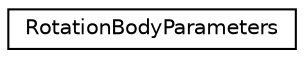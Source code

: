 digraph "Иерархия классов. Графический вид."
{
  edge [fontname="Helvetica",fontsize="10",labelfontname="Helvetica",labelfontsize="10"];
  node [fontname="Helvetica",fontsize="10",shape=record];
  rankdir="LR";
  Node0 [label="RotationBodyParameters",height=0.2,width=0.4,color="black", fillcolor="white", style="filled",URL="$struct_rotation_body_parameters.html",tooltip="Структура для хранения параметров тела вращения "];
}
